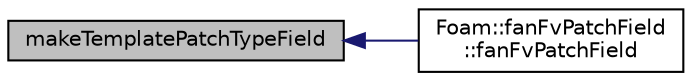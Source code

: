 digraph "makeTemplatePatchTypeField"
{
  bgcolor="transparent";
  edge [fontname="Helvetica",fontsize="10",labelfontname="Helvetica",labelfontsize="10"];
  node [fontname="Helvetica",fontsize="10",shape=record];
  rankdir="LR";
  Node1 [label="makeTemplatePatchTypeField",height=0.2,width=0.4,color="black", fillcolor="grey75", style="filled", fontcolor="black"];
  Node1 -> Node2 [dir="back",color="midnightblue",fontsize="10",style="solid",fontname="Helvetica"];
  Node2 [label="Foam::fanFvPatchField\l::fanFvPatchField",height=0.2,width=0.4,color="black",URL="$a00746.html#a7171d8f4f4731b2c58ae95a68086507f"];
}
